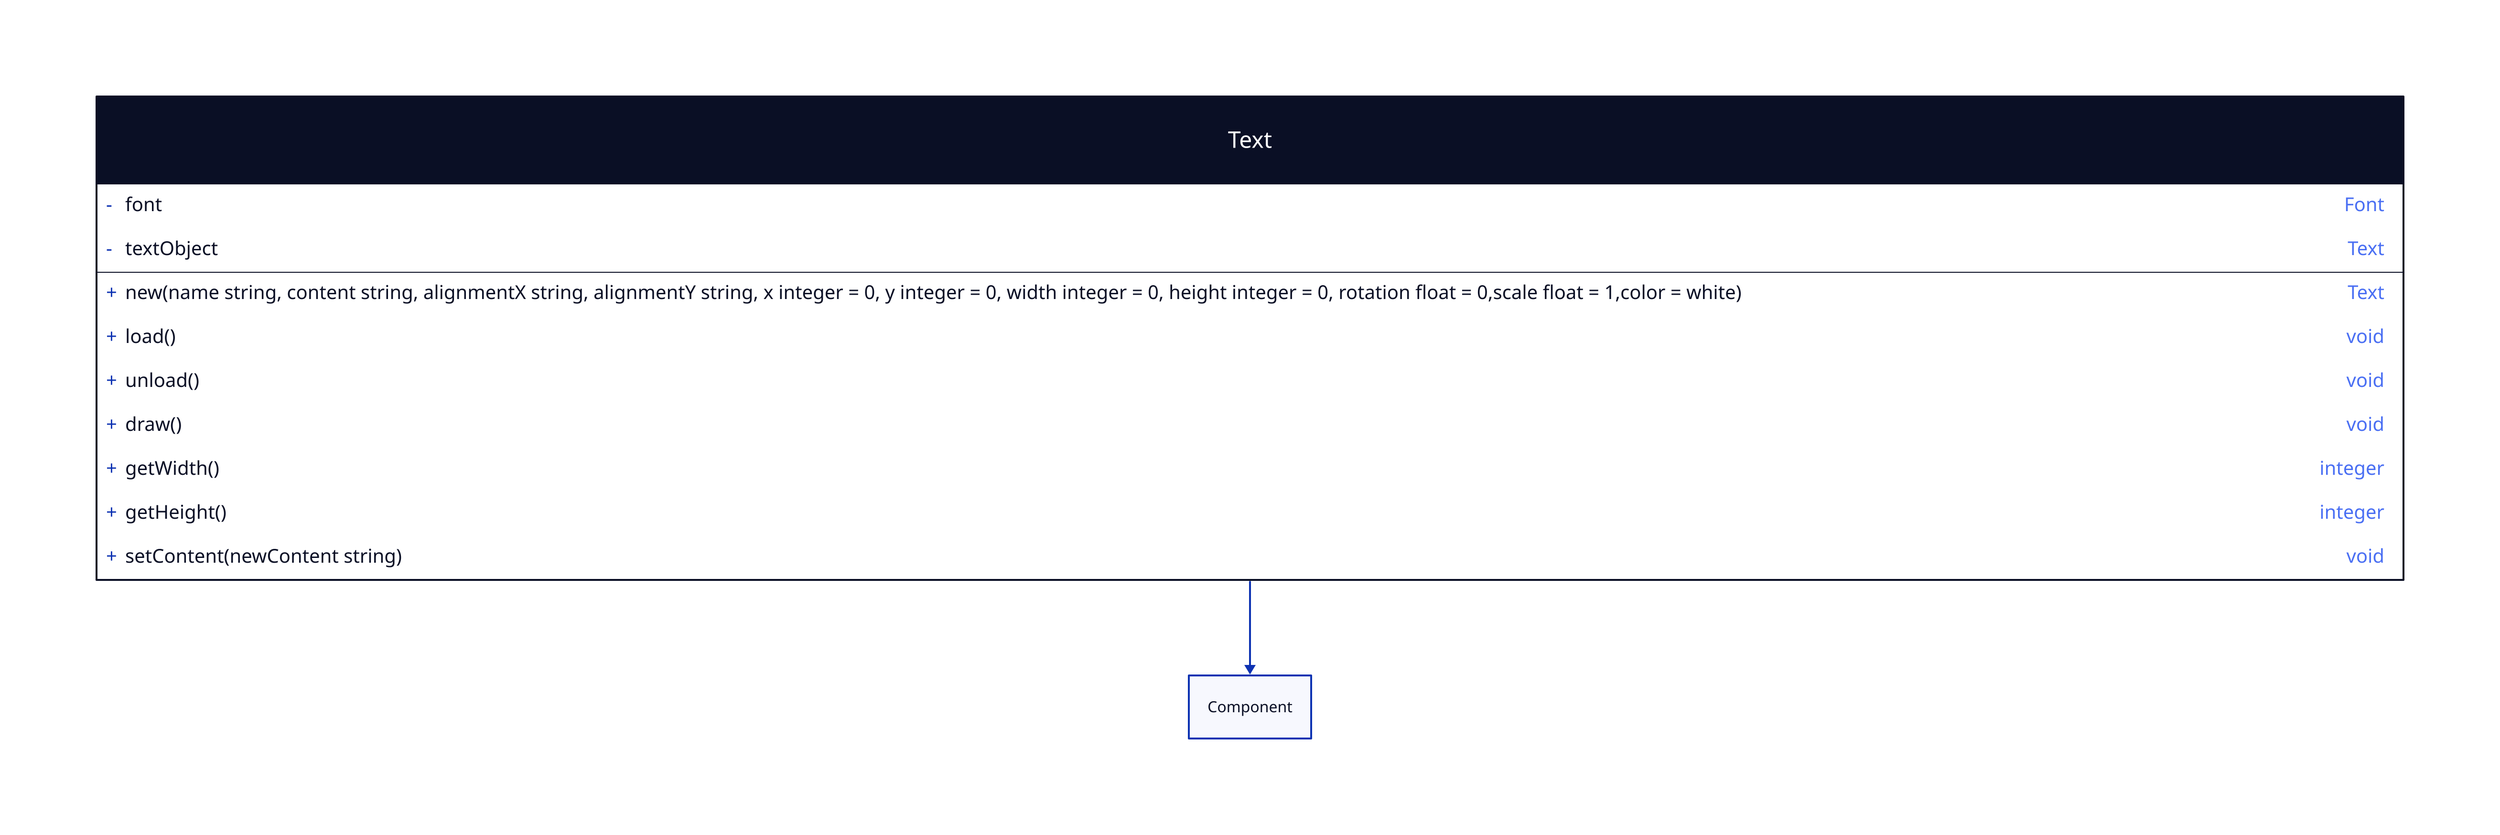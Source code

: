 Text: {
  shape: class

  +new(name string, content string, alignmentX string, alignmentY string, x integer = 0, y integer = 0, width integer = 0, height integer = 0, rotation float = 0,scale float = 1,color = white): Text

  -font: Font
  -textObject: Text

  +load(): void
  +unload(): void
  +draw(): void
  +getWidth(): integer
  +getHeight(): integer

  +setContent(newContent string): void
}

Text -> Component
